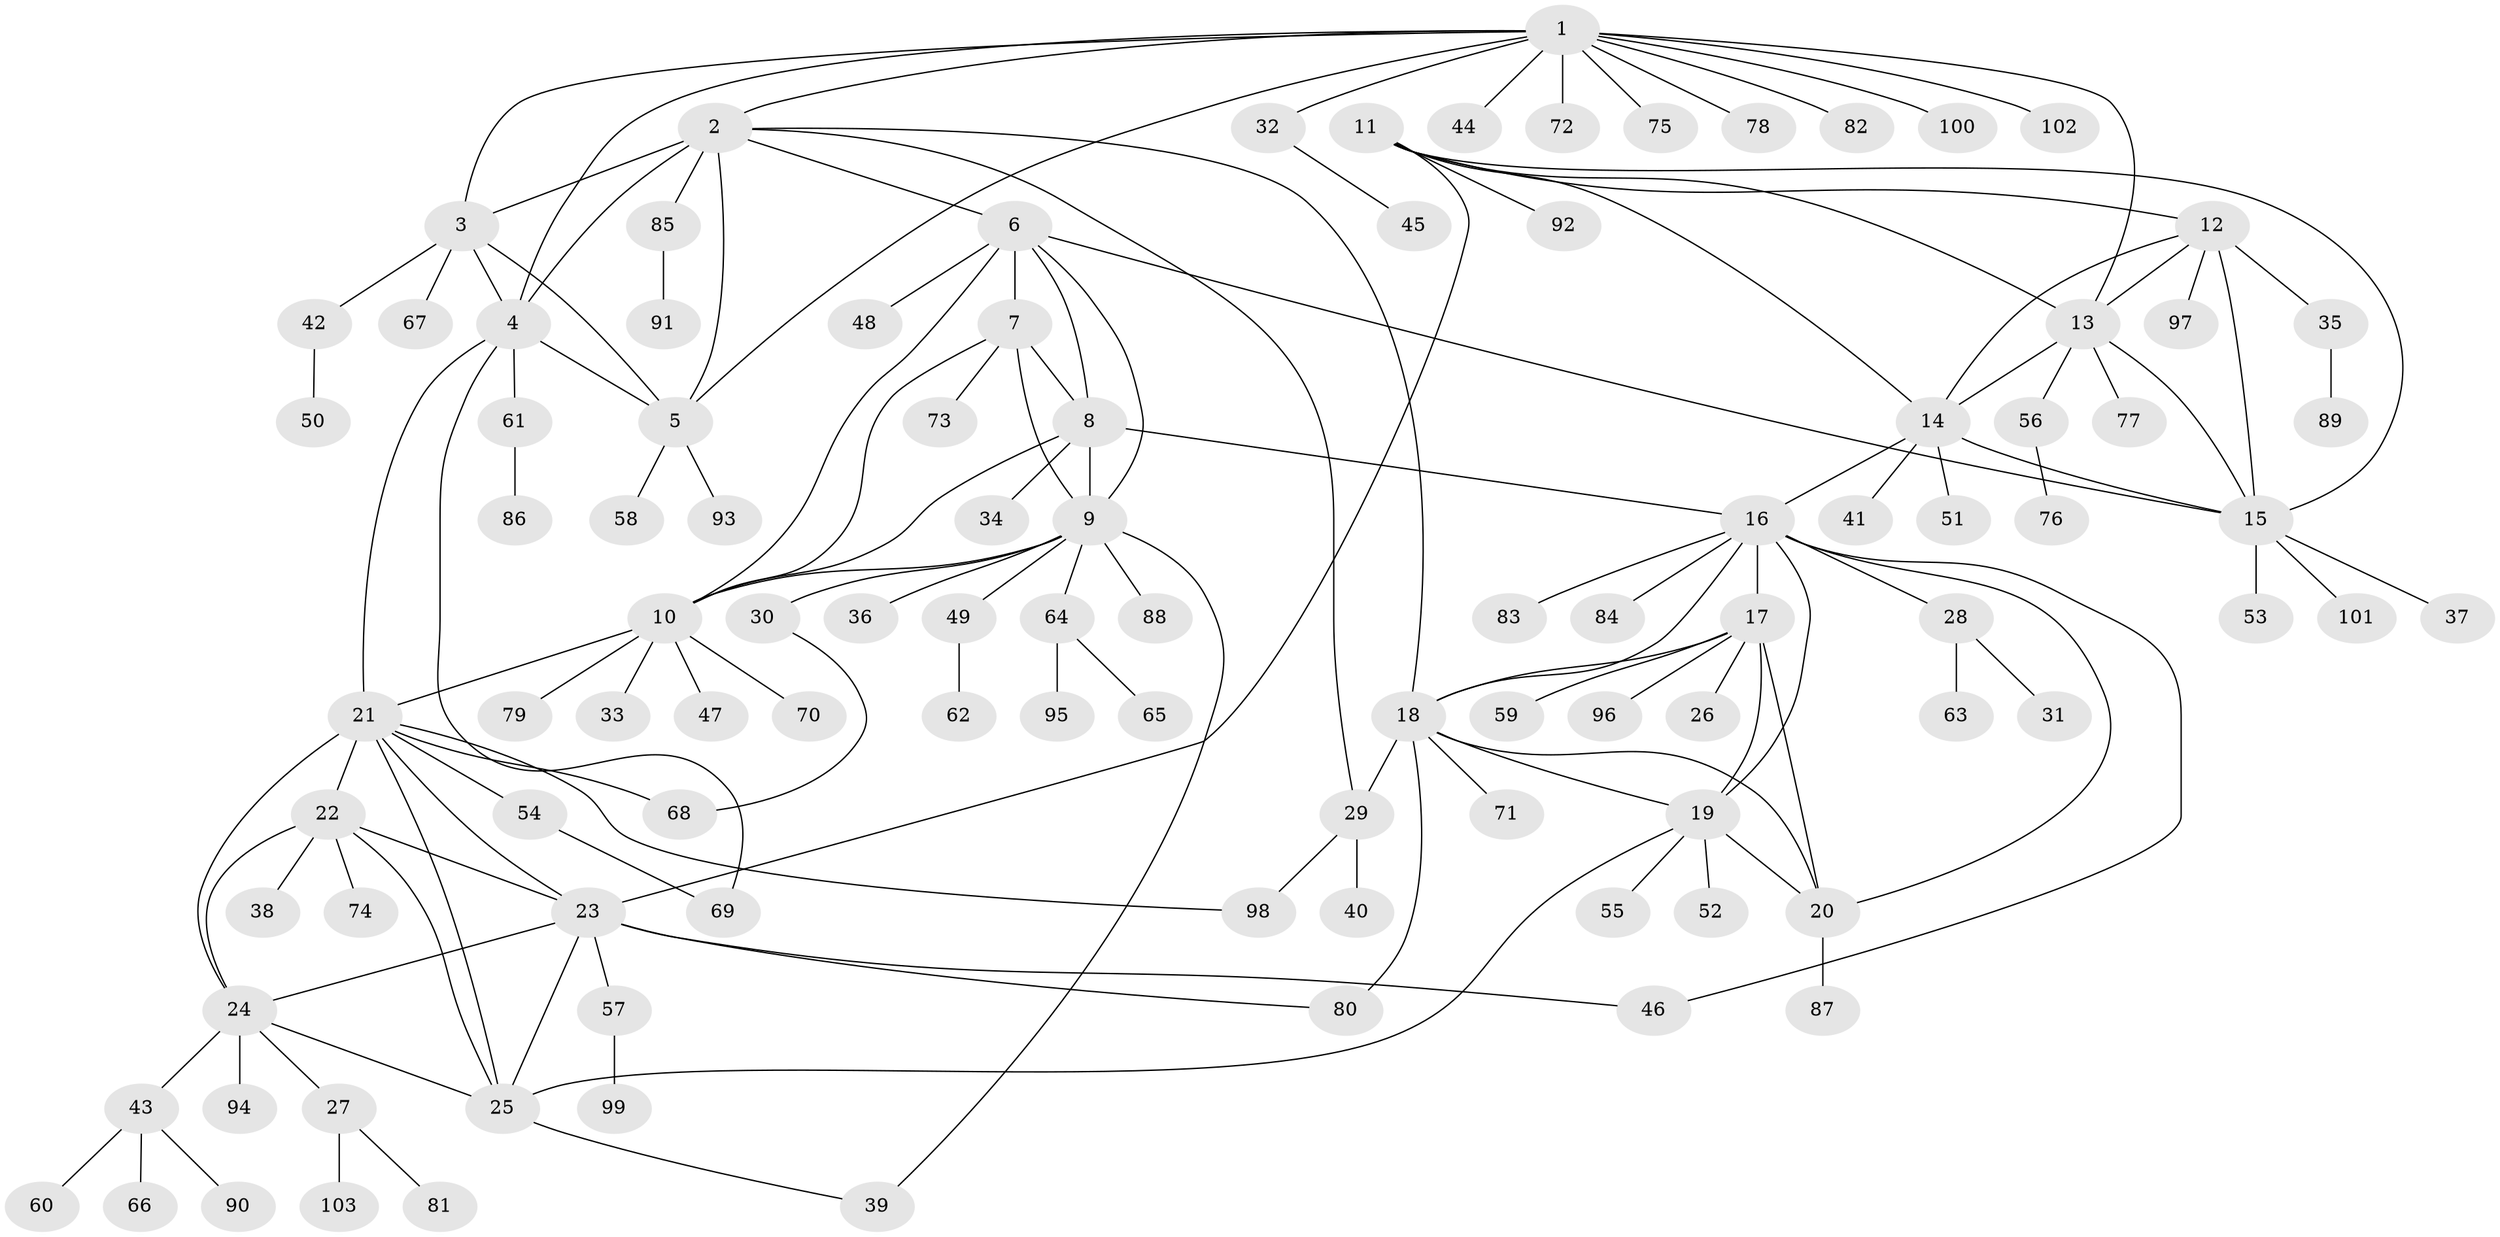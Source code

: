 // coarse degree distribution, {7: 0.038461538461538464, 8: 0.038461538461538464, 5: 0.09615384615384616, 6: 0.1346153846153846, 4: 0.07692307692307693, 9: 0.019230769230769232, 11: 0.019230769230769232, 2: 0.1346153846153846, 1: 0.38461538461538464, 3: 0.057692307692307696}
// Generated by graph-tools (version 1.1) at 2025/52/03/04/25 22:52:31]
// undirected, 103 vertices, 145 edges
graph export_dot {
  node [color=gray90,style=filled];
  1;
  2;
  3;
  4;
  5;
  6;
  7;
  8;
  9;
  10;
  11;
  12;
  13;
  14;
  15;
  16;
  17;
  18;
  19;
  20;
  21;
  22;
  23;
  24;
  25;
  26;
  27;
  28;
  29;
  30;
  31;
  32;
  33;
  34;
  35;
  36;
  37;
  38;
  39;
  40;
  41;
  42;
  43;
  44;
  45;
  46;
  47;
  48;
  49;
  50;
  51;
  52;
  53;
  54;
  55;
  56;
  57;
  58;
  59;
  60;
  61;
  62;
  63;
  64;
  65;
  66;
  67;
  68;
  69;
  70;
  71;
  72;
  73;
  74;
  75;
  76;
  77;
  78;
  79;
  80;
  81;
  82;
  83;
  84;
  85;
  86;
  87;
  88;
  89;
  90;
  91;
  92;
  93;
  94;
  95;
  96;
  97;
  98;
  99;
  100;
  101;
  102;
  103;
  1 -- 2;
  1 -- 3;
  1 -- 4;
  1 -- 5;
  1 -- 13;
  1 -- 32;
  1 -- 44;
  1 -- 72;
  1 -- 75;
  1 -- 78;
  1 -- 82;
  1 -- 100;
  1 -- 102;
  2 -- 3;
  2 -- 4;
  2 -- 5;
  2 -- 6;
  2 -- 18;
  2 -- 29;
  2 -- 85;
  3 -- 4;
  3 -- 5;
  3 -- 42;
  3 -- 67;
  4 -- 5;
  4 -- 21;
  4 -- 61;
  4 -- 69;
  5 -- 58;
  5 -- 93;
  6 -- 7;
  6 -- 8;
  6 -- 9;
  6 -- 10;
  6 -- 15;
  6 -- 48;
  7 -- 8;
  7 -- 9;
  7 -- 10;
  7 -- 73;
  8 -- 9;
  8 -- 10;
  8 -- 16;
  8 -- 34;
  9 -- 10;
  9 -- 30;
  9 -- 36;
  9 -- 39;
  9 -- 49;
  9 -- 64;
  9 -- 88;
  10 -- 21;
  10 -- 33;
  10 -- 47;
  10 -- 70;
  10 -- 79;
  11 -- 12;
  11 -- 13;
  11 -- 14;
  11 -- 15;
  11 -- 23;
  11 -- 92;
  12 -- 13;
  12 -- 14;
  12 -- 15;
  12 -- 35;
  12 -- 97;
  13 -- 14;
  13 -- 15;
  13 -- 56;
  13 -- 77;
  14 -- 15;
  14 -- 16;
  14 -- 41;
  14 -- 51;
  15 -- 37;
  15 -- 53;
  15 -- 101;
  16 -- 17;
  16 -- 18;
  16 -- 19;
  16 -- 20;
  16 -- 28;
  16 -- 46;
  16 -- 83;
  16 -- 84;
  17 -- 18;
  17 -- 19;
  17 -- 20;
  17 -- 26;
  17 -- 59;
  17 -- 96;
  18 -- 19;
  18 -- 20;
  18 -- 29;
  18 -- 71;
  18 -- 80;
  19 -- 20;
  19 -- 25;
  19 -- 52;
  19 -- 55;
  20 -- 87;
  21 -- 22;
  21 -- 23;
  21 -- 24;
  21 -- 25;
  21 -- 54;
  21 -- 68;
  21 -- 98;
  22 -- 23;
  22 -- 24;
  22 -- 25;
  22 -- 38;
  22 -- 74;
  23 -- 24;
  23 -- 25;
  23 -- 46;
  23 -- 57;
  23 -- 80;
  24 -- 25;
  24 -- 27;
  24 -- 43;
  24 -- 94;
  25 -- 39;
  27 -- 81;
  27 -- 103;
  28 -- 31;
  28 -- 63;
  29 -- 40;
  29 -- 98;
  30 -- 68;
  32 -- 45;
  35 -- 89;
  42 -- 50;
  43 -- 60;
  43 -- 66;
  43 -- 90;
  49 -- 62;
  54 -- 69;
  56 -- 76;
  57 -- 99;
  61 -- 86;
  64 -- 65;
  64 -- 95;
  85 -- 91;
}
